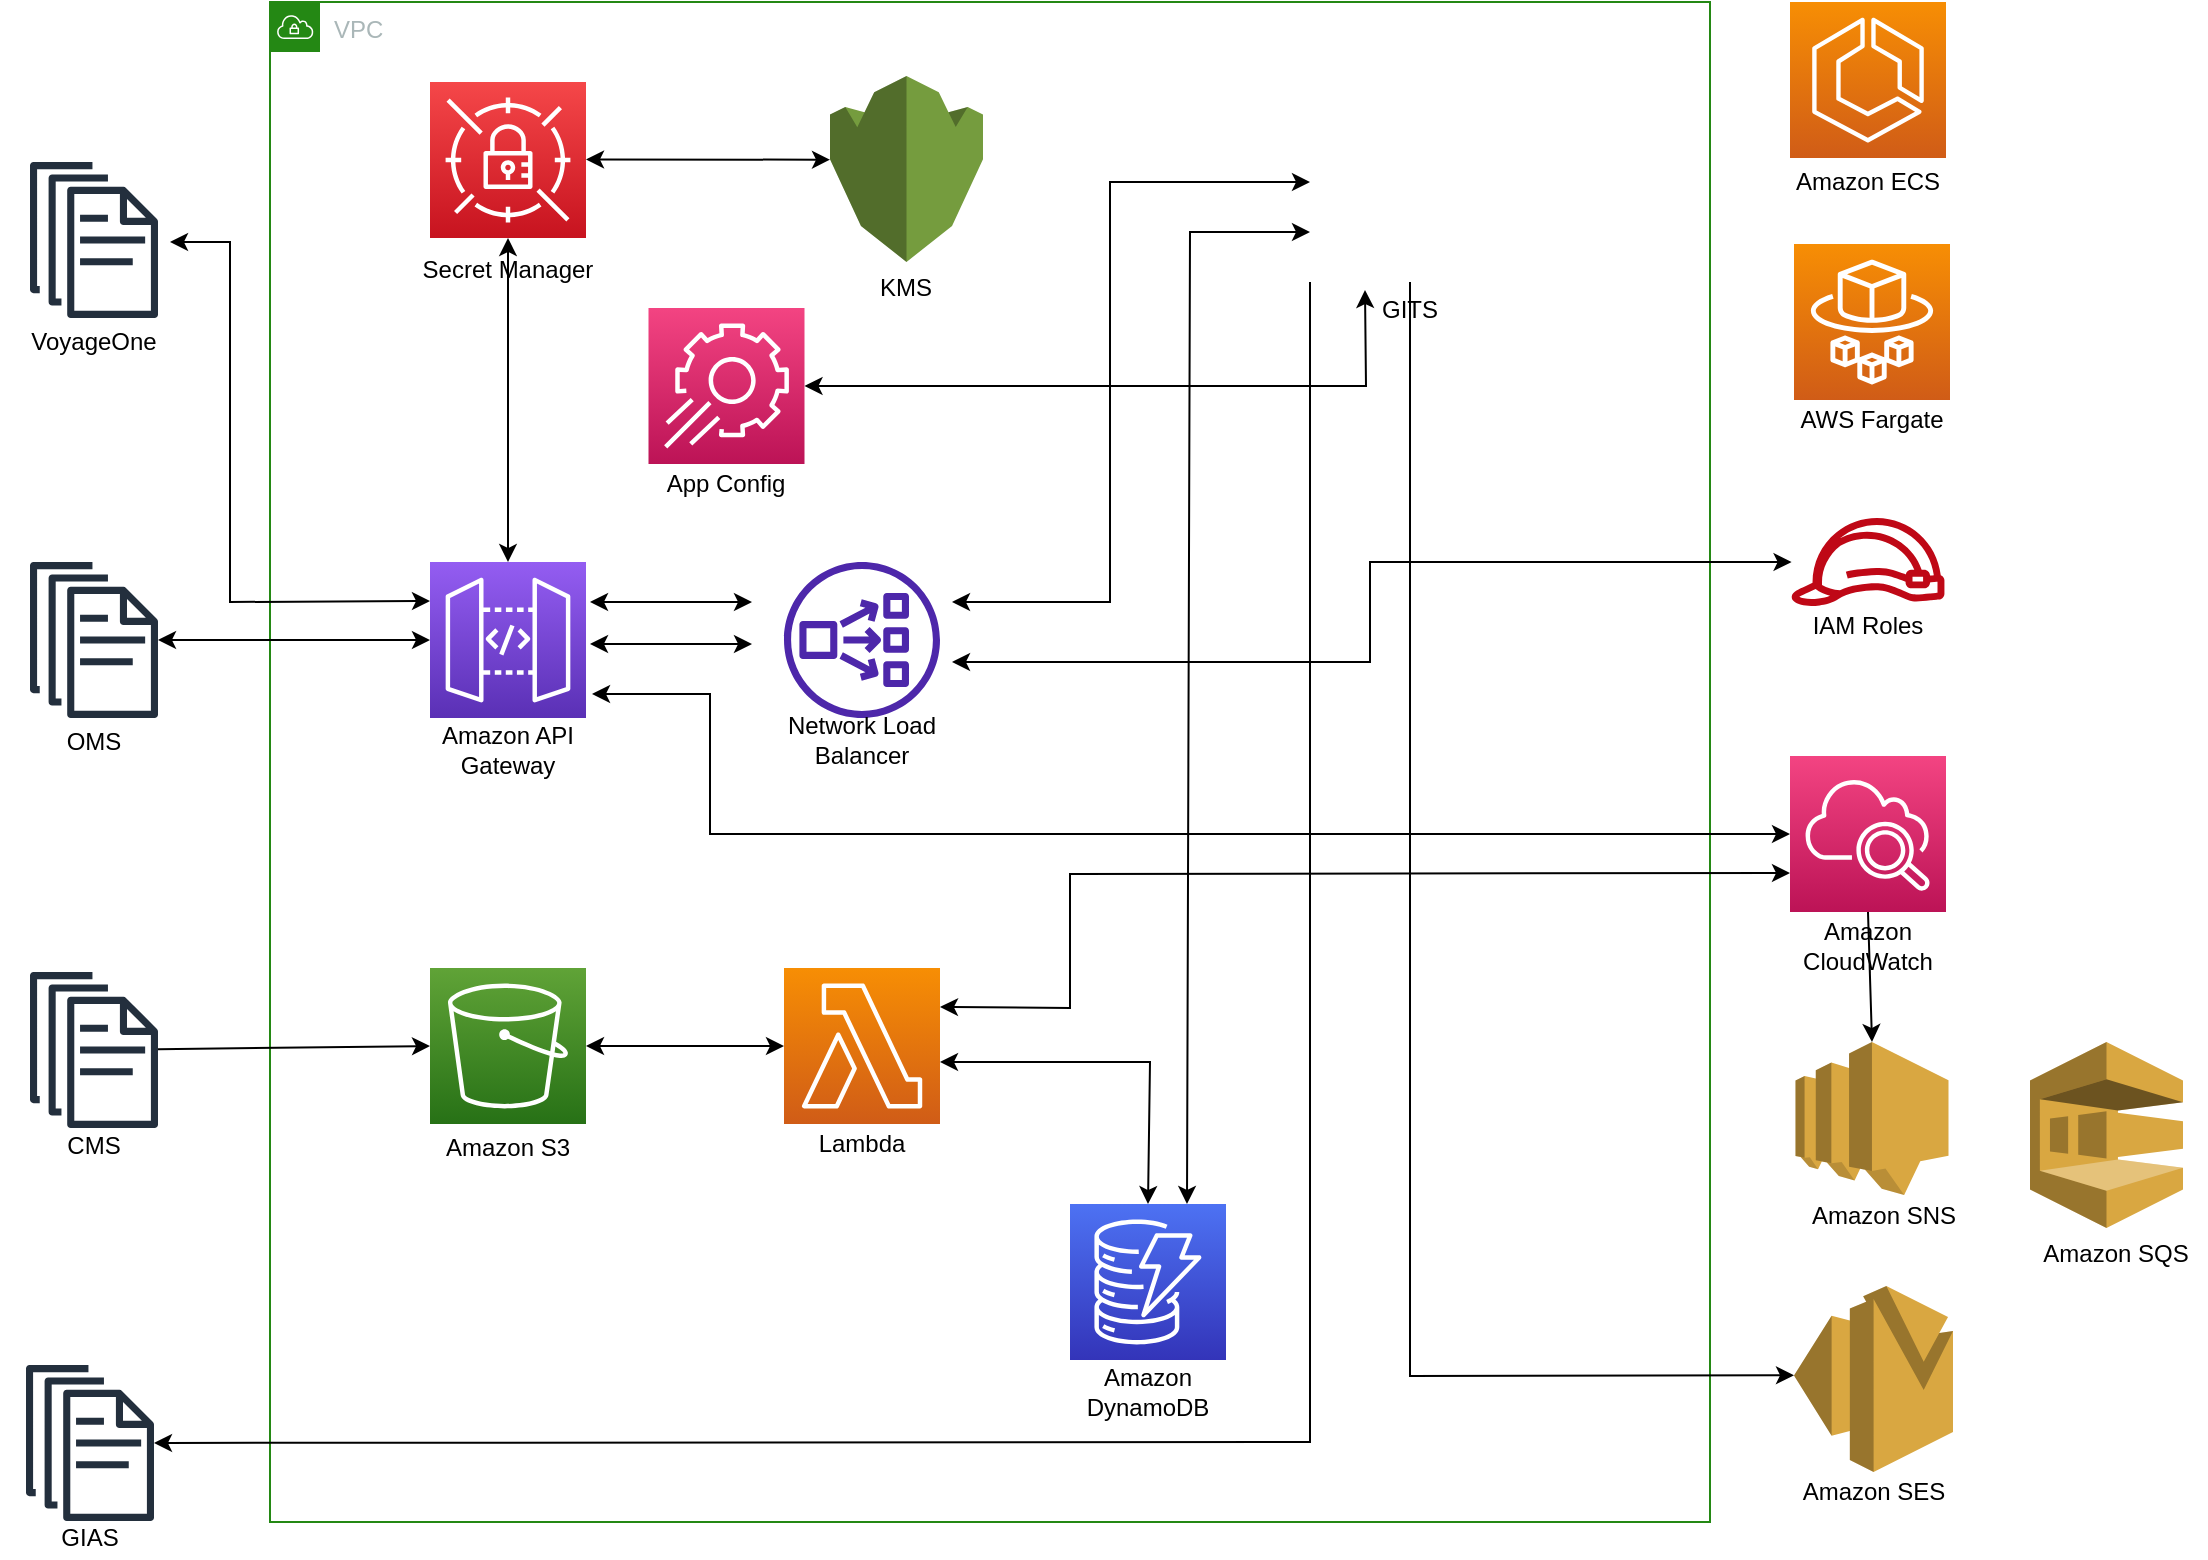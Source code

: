 <mxfile version="20.5.1" type="github" pages="3">
  <diagram id="GOge8KaE7draZ93yZW2G" name="第 1 页">
    <mxGraphModel dx="2272" dy="800" grid="1" gridSize="10" guides="1" tooltips="1" connect="1" arrows="1" fold="1" page="1" pageScale="1" pageWidth="850" pageHeight="1100" math="0" shadow="0">
      <root>
        <mxCell id="0" />
        <mxCell id="1" parent="0" />
        <mxCell id="2iRC5-7iKpfMeXqLxetu-1" value="VPC" style="points=[[0,0],[0.25,0],[0.5,0],[0.75,0],[1,0],[1,0.25],[1,0.5],[1,0.75],[1,1],[0.75,1],[0.5,1],[0.25,1],[0,1],[0,0.75],[0,0.5],[0,0.25]];outlineConnect=0;gradientColor=none;html=1;whiteSpace=wrap;fontSize=12;fontStyle=0;container=1;pointerEvents=0;collapsible=0;recursiveResize=0;shape=mxgraph.aws4.group;grIcon=mxgraph.aws4.group_vpc;strokeColor=#248814;fillColor=none;verticalAlign=top;align=left;spacingLeft=30;fontColor=#AAB7B8;dashed=0;" parent="1" vertex="1">
          <mxGeometry x="120" y="160" width="720" height="760" as="geometry" />
        </mxCell>
        <mxCell id="2iRC5-7iKpfMeXqLxetu-4" value="" style="sketch=0;points=[[0,0,0],[0.25,0,0],[0.5,0,0],[0.75,0,0],[1,0,0],[0,1,0],[0.25,1,0],[0.5,1,0],[0.75,1,0],[1,1,0],[0,0.25,0],[0,0.5,0],[0,0.75,0],[1,0.25,0],[1,0.5,0],[1,0.75,0]];outlineConnect=0;fontColor=#232F3E;gradientColor=#F54749;gradientDirection=north;fillColor=#C7131F;strokeColor=#ffffff;dashed=0;verticalLabelPosition=bottom;verticalAlign=top;align=center;html=1;fontSize=12;fontStyle=0;aspect=fixed;shape=mxgraph.aws4.resourceIcon;resIcon=mxgraph.aws4.secrets_manager;" parent="2iRC5-7iKpfMeXqLxetu-1" vertex="1">
          <mxGeometry x="80" y="40" width="78" height="78" as="geometry" />
        </mxCell>
        <mxCell id="2iRC5-7iKpfMeXqLxetu-5" value="Secret Manager" style="whiteSpace=wrap;html=1;fillColor=none;strokeColor=none;" parent="2iRC5-7iKpfMeXqLxetu-1" vertex="1">
          <mxGeometry x="74" y="124" width="90" height="20" as="geometry" />
        </mxCell>
        <mxCell id="2iRC5-7iKpfMeXqLxetu-6" value="" style="sketch=0;points=[[0,0,0],[0.25,0,0],[0.5,0,0],[0.75,0,0],[1,0,0],[0,1,0],[0.25,1,0],[0.5,1,0],[0.75,1,0],[1,1,0],[0,0.25,0],[0,0.5,0],[0,0.75,0],[1,0.25,0],[1,0.5,0],[1,0.75,0]];outlineConnect=0;fontColor=#232F3E;gradientColor=#60A337;gradientDirection=north;fillColor=#277116;strokeColor=#ffffff;dashed=0;verticalLabelPosition=bottom;verticalAlign=top;align=center;html=1;fontSize=12;fontStyle=0;aspect=fixed;shape=mxgraph.aws4.resourceIcon;resIcon=mxgraph.aws4.s3;" parent="2iRC5-7iKpfMeXqLxetu-1" vertex="1">
          <mxGeometry x="80" y="483" width="78" height="78" as="geometry" />
        </mxCell>
        <mxCell id="2iRC5-7iKpfMeXqLxetu-7" value="Amazon S3" style="whiteSpace=wrap;html=1;fillColor=none;strokeColor=none;" parent="2iRC5-7iKpfMeXqLxetu-1" vertex="1">
          <mxGeometry x="74" y="563" width="90" height="20" as="geometry" />
        </mxCell>
        <mxCell id="2iRC5-7iKpfMeXqLxetu-8" value="" style="sketch=0;points=[[0,0,0],[0.25,0,0],[0.5,0,0],[0.75,0,0],[1,0,0],[0,1,0],[0.25,1,0],[0.5,1,0],[0.75,1,0],[1,1,0],[0,0.25,0],[0,0.5,0],[0,0.75,0],[1,0.25,0],[1,0.5,0],[1,0.75,0]];outlineConnect=0;fontColor=#232F3E;gradientColor=#945DF2;gradientDirection=north;fillColor=#5A30B5;strokeColor=#ffffff;dashed=0;verticalLabelPosition=bottom;verticalAlign=top;align=center;html=1;fontSize=12;fontStyle=0;aspect=fixed;shape=mxgraph.aws4.resourceIcon;resIcon=mxgraph.aws4.api_gateway;" parent="2iRC5-7iKpfMeXqLxetu-1" vertex="1">
          <mxGeometry x="80" y="280" width="78" height="78" as="geometry" />
        </mxCell>
        <mxCell id="2iRC5-7iKpfMeXqLxetu-9" value="Amazon API&lt;br&gt;Gateway" style="whiteSpace=wrap;html=1;fillColor=none;strokeColor=none;" parent="2iRC5-7iKpfMeXqLxetu-1" vertex="1">
          <mxGeometry x="74" y="358" width="90" height="32" as="geometry" />
        </mxCell>
        <mxCell id="2iRC5-7iKpfMeXqLxetu-10" value="" style="sketch=0;outlineConnect=0;fontColor=#232F3E;gradientColor=none;fillColor=#4D27AA;strokeColor=none;dashed=0;verticalLabelPosition=bottom;verticalAlign=top;align=center;html=1;fontSize=12;fontStyle=0;aspect=fixed;pointerEvents=1;shape=mxgraph.aws4.network_load_balancer;" parent="2iRC5-7iKpfMeXqLxetu-1" vertex="1">
          <mxGeometry x="257" y="280" width="78" height="78" as="geometry" />
        </mxCell>
        <mxCell id="2iRC5-7iKpfMeXqLxetu-16" value="KMS" style="whiteSpace=wrap;html=1;fillColor=none;strokeColor=none;" parent="2iRC5-7iKpfMeXqLxetu-1" vertex="1">
          <mxGeometry x="273.25" y="133" width="90" height="20" as="geometry" />
        </mxCell>
        <mxCell id="2iRC5-7iKpfMeXqLxetu-24" value="" style="sketch=0;points=[[0,0,0],[0.25,0,0],[0.5,0,0],[0.75,0,0],[1,0,0],[0,1,0],[0.25,1,0],[0.5,1,0],[0.75,1,0],[1,1,0],[0,0.25,0],[0,0.5,0],[0,0.75,0],[1,0.25,0],[1,0.5,0],[1,0.75,0]];outlineConnect=0;fontColor=#232F3E;gradientColor=#4D72F3;gradientDirection=north;fillColor=#3334B9;strokeColor=#ffffff;dashed=0;verticalLabelPosition=bottom;verticalAlign=top;align=center;html=1;fontSize=12;fontStyle=0;aspect=fixed;shape=mxgraph.aws4.resourceIcon;resIcon=mxgraph.aws4.dynamodb;" parent="2iRC5-7iKpfMeXqLxetu-1" vertex="1">
          <mxGeometry x="400" y="601" width="78" height="78" as="geometry" />
        </mxCell>
        <mxCell id="2iRC5-7iKpfMeXqLxetu-25" value="" style="shape=image;html=1;verticalAlign=top;verticalLabelPosition=bottom;labelBackgroundColor=#ffffff;imageAspect=0;aspect=fixed;image=https://cdn0.iconfinder.com/data/icons/social-media-2104/24/social_media_social_media_logo_docker-128.png;fillColor=none;" parent="2iRC5-7iKpfMeXqLxetu-1" vertex="1">
          <mxGeometry x="520" y="40" width="100" height="100" as="geometry" />
        </mxCell>
        <mxCell id="2iRC5-7iKpfMeXqLxetu-26" value="" style="sketch=0;points=[[0,0,0],[0.25,0,0],[0.5,0,0],[0.75,0,0],[1,0,0],[0,1,0],[0.25,1,0],[0.5,1,0],[0.75,1,0],[1,1,0],[0,0.25,0],[0,0.5,0],[0,0.75,0],[1,0.25,0],[1,0.5,0],[1,0.75,0]];outlineConnect=0;fontColor=#232F3E;gradientColor=#F78E04;gradientDirection=north;fillColor=#D05C17;strokeColor=#ffffff;dashed=0;verticalLabelPosition=bottom;verticalAlign=top;align=center;html=1;fontSize=12;fontStyle=0;aspect=fixed;shape=mxgraph.aws4.resourceIcon;resIcon=mxgraph.aws4.lambda;" parent="2iRC5-7iKpfMeXqLxetu-1" vertex="1">
          <mxGeometry x="257" y="483" width="78" height="78" as="geometry" />
        </mxCell>
        <mxCell id="2iRC5-7iKpfMeXqLxetu-27" value="Lambda" style="whiteSpace=wrap;html=1;fillColor=none;strokeColor=none;" parent="2iRC5-7iKpfMeXqLxetu-1" vertex="1">
          <mxGeometry x="251" y="561" width="90" height="20" as="geometry" />
        </mxCell>
        <mxCell id="2iRC5-7iKpfMeXqLxetu-28" value="GITS" style="whiteSpace=wrap;html=1;fillColor=none;strokeColor=none;" parent="2iRC5-7iKpfMeXqLxetu-1" vertex="1">
          <mxGeometry x="525" y="144" width="90" height="20" as="geometry" />
        </mxCell>
        <mxCell id="2iRC5-7iKpfMeXqLxetu-31" value="Network Load Balancer" style="whiteSpace=wrap;html=1;fillColor=none;strokeColor=none;" parent="2iRC5-7iKpfMeXqLxetu-1" vertex="1">
          <mxGeometry x="251" y="358" width="90" height="22" as="geometry" />
        </mxCell>
        <mxCell id="2iRC5-7iKpfMeXqLxetu-32" value="Amazon DynamoDB" style="whiteSpace=wrap;html=1;fillColor=none;strokeColor=none;" parent="2iRC5-7iKpfMeXqLxetu-1" vertex="1">
          <mxGeometry x="394" y="679" width="90" height="32" as="geometry" />
        </mxCell>
        <mxCell id="2iRC5-7iKpfMeXqLxetu-51" value="" style="endArrow=classic;startArrow=classic;html=1;rounded=0;entryX=0.5;entryY=0;entryDx=0;entryDy=0;entryPerimeter=0;exitX=0.5;exitY=1;exitDx=0;exitDy=0;exitPerimeter=0;" parent="2iRC5-7iKpfMeXqLxetu-1" source="2iRC5-7iKpfMeXqLxetu-4" target="2iRC5-7iKpfMeXqLxetu-8" edge="1">
          <mxGeometry width="50" height="50" relative="1" as="geometry">
            <mxPoint x="150" y="190" as="sourcePoint" />
            <mxPoint x="286" y="190" as="targetPoint" />
          </mxGeometry>
        </mxCell>
        <mxCell id="2iRC5-7iKpfMeXqLxetu-52" value="" style="endArrow=classic;startArrow=classic;html=1;rounded=0;" parent="2iRC5-7iKpfMeXqLxetu-1" edge="1">
          <mxGeometry width="50" height="50" relative="1" as="geometry">
            <mxPoint x="160" y="300" as="sourcePoint" />
            <mxPoint x="241" y="300" as="targetPoint" />
          </mxGeometry>
        </mxCell>
        <mxCell id="2iRC5-7iKpfMeXqLxetu-54" value="" style="endArrow=classic;startArrow=classic;html=1;rounded=0;entryX=0;entryY=0.45;entryDx=0;entryDy=0;entryPerimeter=0;" parent="2iRC5-7iKpfMeXqLxetu-1" target="2iRC5-7iKpfMeXqLxetu-55" edge="1">
          <mxGeometry width="50" height="50" relative="1" as="geometry">
            <mxPoint x="158" y="78.71" as="sourcePoint" />
            <mxPoint x="257" y="79" as="targetPoint" />
          </mxGeometry>
        </mxCell>
        <mxCell id="2iRC5-7iKpfMeXqLxetu-55" value="" style="outlineConnect=0;dashed=0;verticalLabelPosition=bottom;verticalAlign=top;align=center;html=1;shape=mxgraph.aws3.kms;fillColor=#759C3E;gradientColor=none;" parent="2iRC5-7iKpfMeXqLxetu-1" vertex="1">
          <mxGeometry x="280" y="37" width="76.5" height="93" as="geometry" />
        </mxCell>
        <mxCell id="2iRC5-7iKpfMeXqLxetu-56" value="" style="endArrow=classic;startArrow=classic;html=1;rounded=0;entryX=0;entryY=0.5;entryDx=0;entryDy=0;" parent="2iRC5-7iKpfMeXqLxetu-1" target="2iRC5-7iKpfMeXqLxetu-25" edge="1">
          <mxGeometry width="50" height="50" relative="1" as="geometry">
            <mxPoint x="341" y="300" as="sourcePoint" />
            <mxPoint x="463" y="300.14" as="targetPoint" />
            <Array as="points">
              <mxPoint x="420" y="300" />
              <mxPoint x="420" y="90" />
            </Array>
          </mxGeometry>
        </mxCell>
        <mxCell id="2iRC5-7iKpfMeXqLxetu-58" value="" style="endArrow=classic;startArrow=classic;html=1;rounded=0;" parent="2iRC5-7iKpfMeXqLxetu-1" target="2iRC5-7iKpfMeXqLxetu-11" edge="1">
          <mxGeometry width="50" height="50" relative="1" as="geometry">
            <mxPoint x="341" y="330" as="sourcePoint" />
            <mxPoint x="463" y="330.14" as="targetPoint" />
            <Array as="points">
              <mxPoint x="550" y="330" />
              <mxPoint x="550" y="280" />
            </Array>
          </mxGeometry>
        </mxCell>
        <mxCell id="2iRC5-7iKpfMeXqLxetu-60" value="" style="endArrow=classic;startArrow=classic;html=1;rounded=0;exitX=1;exitY=0.5;exitDx=0;exitDy=0;exitPerimeter=0;" parent="2iRC5-7iKpfMeXqLxetu-1" source="2iRC5-7iKpfMeXqLxetu-6" target="2iRC5-7iKpfMeXqLxetu-26" edge="1">
          <mxGeometry width="50" height="50" relative="1" as="geometry">
            <mxPoint x="170" y="331" as="sourcePoint" />
            <mxPoint x="251" y="331" as="targetPoint" />
          </mxGeometry>
        </mxCell>
        <mxCell id="2iRC5-7iKpfMeXqLxetu-64" value="" style="endArrow=classic;startArrow=classic;html=1;rounded=0;entryX=0.5;entryY=0;entryDx=0;entryDy=0;entryPerimeter=0;" parent="2iRC5-7iKpfMeXqLxetu-1" target="2iRC5-7iKpfMeXqLxetu-24" edge="1">
          <mxGeometry width="50" height="50" relative="1" as="geometry">
            <mxPoint x="335" y="530" as="sourcePoint" />
            <mxPoint x="416.0" y="530" as="targetPoint" />
            <Array as="points">
              <mxPoint x="440" y="530" />
            </Array>
          </mxGeometry>
        </mxCell>
        <mxCell id="2iRC5-7iKpfMeXqLxetu-65" value="" style="endArrow=classic;startArrow=classic;html=1;rounded=0;entryX=0;entryY=0.75;entryDx=0;entryDy=0;exitX=0.75;exitY=0;exitDx=0;exitDy=0;exitPerimeter=0;" parent="2iRC5-7iKpfMeXqLxetu-1" source="2iRC5-7iKpfMeXqLxetu-24" target="2iRC5-7iKpfMeXqLxetu-25" edge="1">
          <mxGeometry width="50" height="50" relative="1" as="geometry">
            <mxPoint x="168" y="88.71" as="sourcePoint" />
            <mxPoint x="290" y="88.85" as="targetPoint" />
            <Array as="points">
              <mxPoint x="460" y="115" />
            </Array>
          </mxGeometry>
        </mxCell>
        <mxCell id="2iRC5-7iKpfMeXqLxetu-69" value="" style="sketch=0;points=[[0,0,0],[0.25,0,0],[0.5,0,0],[0.75,0,0],[1,0,0],[0,1,0],[0.25,1,0],[0.5,1,0],[0.75,1,0],[1,1,0],[0,0.25,0],[0,0.5,0],[0,0.75,0],[1,0.25,0],[1,0.5,0],[1,0.75,0]];points=[[0,0,0],[0.25,0,0],[0.5,0,0],[0.75,0,0],[1,0,0],[0,1,0],[0.25,1,0],[0.5,1,0],[0.75,1,0],[1,1,0],[0,0.25,0],[0,0.5,0],[0,0.75,0],[1,0.25,0],[1,0.5,0],[1,0.75,0]];outlineConnect=0;fontColor=#232F3E;gradientColor=#F34482;gradientDirection=north;fillColor=#BC1356;strokeColor=#ffffff;dashed=0;verticalLabelPosition=bottom;verticalAlign=top;align=center;html=1;fontSize=12;fontStyle=0;aspect=fixed;shape=mxgraph.aws4.resourceIcon;resIcon=mxgraph.aws4.app_config;" parent="2iRC5-7iKpfMeXqLxetu-1" vertex="1">
          <mxGeometry x="189.25" y="153" width="78" height="78" as="geometry" />
        </mxCell>
        <mxCell id="2iRC5-7iKpfMeXqLxetu-70" value="App Config" style="whiteSpace=wrap;html=1;fillColor=none;strokeColor=none;" parent="2iRC5-7iKpfMeXqLxetu-1" vertex="1">
          <mxGeometry x="183.25" y="231" width="90" height="20" as="geometry" />
        </mxCell>
        <mxCell id="2iRC5-7iKpfMeXqLxetu-72" value="" style="endArrow=classic;startArrow=classic;html=1;rounded=0;exitX=1;exitY=0.5;exitDx=0;exitDy=0;exitPerimeter=0;entryX=0.25;entryY=0;entryDx=0;entryDy=0;" parent="2iRC5-7iKpfMeXqLxetu-1" source="2iRC5-7iKpfMeXqLxetu-69" target="2iRC5-7iKpfMeXqLxetu-28" edge="1">
          <mxGeometry width="50" height="50" relative="1" as="geometry">
            <mxPoint x="500" y="340" as="sourcePoint" />
            <mxPoint x="550" y="290" as="targetPoint" />
            <Array as="points">
              <mxPoint x="548" y="192" />
            </Array>
          </mxGeometry>
        </mxCell>
        <mxCell id="2iRC5-7iKpfMeXqLxetu-11" value="" style="sketch=0;outlineConnect=0;fontColor=#232F3E;gradientColor=none;fillColor=#BF0816;strokeColor=none;dashed=0;verticalLabelPosition=bottom;verticalAlign=top;align=center;html=1;fontSize=12;fontStyle=0;aspect=fixed;pointerEvents=1;shape=mxgraph.aws4.role;" parent="1" vertex="1">
          <mxGeometry x="880" y="418" width="78" height="44" as="geometry" />
        </mxCell>
        <mxCell id="2iRC5-7iKpfMeXqLxetu-13" value="" style="sketch=0;points=[[0,0,0],[0.25,0,0],[0.5,0,0],[0.75,0,0],[1,0,0],[0,1,0],[0.25,1,0],[0.5,1,0],[0.75,1,0],[1,1,0],[0,0.25,0],[0,0.5,0],[0,0.75,0],[1,0.25,0],[1,0.5,0],[1,0.75,0]];points=[[0,0,0],[0.25,0,0],[0.5,0,0],[0.75,0,0],[1,0,0],[0,1,0],[0.25,1,0],[0.5,1,0],[0.75,1,0],[1,1,0],[0,0.25,0],[0,0.5,0],[0,0.75,0],[1,0.25,0],[1,0.5,0],[1,0.75,0]];outlineConnect=0;fontColor=#232F3E;gradientColor=#F34482;gradientDirection=north;fillColor=#BC1356;strokeColor=#ffffff;dashed=0;verticalLabelPosition=bottom;verticalAlign=top;align=center;html=1;fontSize=12;fontStyle=0;aspect=fixed;shape=mxgraph.aws4.resourceIcon;resIcon=mxgraph.aws4.cloudwatch_2;" parent="1" vertex="1">
          <mxGeometry x="880" y="537" width="78" height="78" as="geometry" />
        </mxCell>
        <mxCell id="2iRC5-7iKpfMeXqLxetu-18" value="" style="sketch=0;points=[[0,0,0],[0.25,0,0],[0.5,0,0],[0.75,0,0],[1,0,0],[0,1,0],[0.25,1,0],[0.5,1,0],[0.75,1,0],[1,1,0],[0,0.25,0],[0,0.5,0],[0,0.75,0],[1,0.25,0],[1,0.5,0],[1,0.75,0]];outlineConnect=0;fontColor=#232F3E;gradientColor=#F78E04;gradientDirection=north;fillColor=#D05C17;strokeColor=#ffffff;dashed=0;verticalLabelPosition=bottom;verticalAlign=top;align=center;html=1;fontSize=12;fontStyle=0;aspect=fixed;shape=mxgraph.aws4.resourceIcon;resIcon=mxgraph.aws4.ecs;" parent="1" vertex="1">
          <mxGeometry x="880" y="160" width="78" height="78" as="geometry" />
        </mxCell>
        <mxCell id="2iRC5-7iKpfMeXqLxetu-19" value="Amazon ECS" style="whiteSpace=wrap;html=1;fillColor=none;strokeColor=none;" parent="1" vertex="1">
          <mxGeometry x="874" y="240" width="90" height="20" as="geometry" />
        </mxCell>
        <mxCell id="2iRC5-7iKpfMeXqLxetu-20" value="" style="sketch=0;points=[[0,0,0],[0.25,0,0],[0.5,0,0],[0.75,0,0],[1,0,0],[0,1,0],[0.25,1,0],[0.5,1,0],[0.75,1,0],[1,1,0],[0,0.25,0],[0,0.5,0],[0,0.75,0],[1,0.25,0],[1,0.5,0],[1,0.75,0]];outlineConnect=0;fontColor=#232F3E;gradientColor=#F78E04;gradientDirection=north;fillColor=#D05C17;strokeColor=#ffffff;dashed=0;verticalLabelPosition=bottom;verticalAlign=top;align=center;html=1;fontSize=12;fontStyle=0;aspect=fixed;shape=mxgraph.aws4.resourceIcon;resIcon=mxgraph.aws4.fargate;" parent="1" vertex="1">
          <mxGeometry x="882" y="281" width="78" height="78" as="geometry" />
        </mxCell>
        <mxCell id="2iRC5-7iKpfMeXqLxetu-21" value="AWS Fargate" style="whiteSpace=wrap;html=1;fillColor=none;strokeColor=none;" parent="1" vertex="1">
          <mxGeometry x="876" y="359" width="90" height="20" as="geometry" />
        </mxCell>
        <mxCell id="2iRC5-7iKpfMeXqLxetu-22" value="IAM Roles" style="whiteSpace=wrap;html=1;fillColor=none;strokeColor=none;" parent="1" vertex="1">
          <mxGeometry x="874" y="462" width="90" height="20" as="geometry" />
        </mxCell>
        <mxCell id="2iRC5-7iKpfMeXqLxetu-23" value="Amazon CloudWatch" style="whiteSpace=wrap;html=1;fillColor=none;strokeColor=none;" parent="1" vertex="1">
          <mxGeometry x="874" y="617" width="90" height="30" as="geometry" />
        </mxCell>
        <mxCell id="2iRC5-7iKpfMeXqLxetu-29" value="" style="outlineConnect=0;dashed=0;verticalLabelPosition=bottom;verticalAlign=top;align=center;html=1;shape=mxgraph.aws3.ses;fillColor=#D9A741;gradientColor=none;" parent="1" vertex="1">
          <mxGeometry x="882" y="802" width="79.5" height="93" as="geometry" />
        </mxCell>
        <mxCell id="2iRC5-7iKpfMeXqLxetu-30" value="Amazon SES" style="whiteSpace=wrap;html=1;fillColor=none;strokeColor=none;" parent="1" vertex="1">
          <mxGeometry x="876.75" y="895" width="90" height="20" as="geometry" />
        </mxCell>
        <mxCell id="2iRC5-7iKpfMeXqLxetu-33" value="" style="outlineConnect=0;dashed=0;verticalLabelPosition=bottom;verticalAlign=top;align=center;html=1;shape=mxgraph.aws3.sns;fillColor=#D9A741;gradientColor=none;" parent="1" vertex="1">
          <mxGeometry x="882.75" y="680" width="76.5" height="76.5" as="geometry" />
        </mxCell>
        <mxCell id="2iRC5-7iKpfMeXqLxetu-36" value="Amazon SNS" style="whiteSpace=wrap;html=1;fillColor=none;strokeColor=none;" parent="1" vertex="1">
          <mxGeometry x="882" y="756.5" width="90" height="20" as="geometry" />
        </mxCell>
        <mxCell id="2iRC5-7iKpfMeXqLxetu-37" value="" style="outlineConnect=0;dashed=0;verticalLabelPosition=bottom;verticalAlign=top;align=center;html=1;shape=mxgraph.aws3.sqs;fillColor=#D9A741;gradientColor=none;" parent="1" vertex="1">
          <mxGeometry x="1000" y="680" width="76.5" height="93" as="geometry" />
        </mxCell>
        <mxCell id="2iRC5-7iKpfMeXqLxetu-38" value="Amazon SQS" style="whiteSpace=wrap;html=1;fillColor=none;strokeColor=none;" parent="1" vertex="1">
          <mxGeometry x="997.75" y="776" width="90" height="20" as="geometry" />
        </mxCell>
        <mxCell id="2iRC5-7iKpfMeXqLxetu-43" value="" style="sketch=0;outlineConnect=0;fontColor=#232F3E;gradientColor=none;fillColor=#232F3D;strokeColor=none;dashed=0;verticalLabelPosition=bottom;verticalAlign=top;align=center;html=1;fontSize=12;fontStyle=0;aspect=fixed;pointerEvents=1;shape=mxgraph.aws4.documents;" parent="1" vertex="1">
          <mxGeometry y="440" width="64" height="78" as="geometry" />
        </mxCell>
        <mxCell id="2iRC5-7iKpfMeXqLxetu-44" value="" style="sketch=0;outlineConnect=0;fontColor=#232F3E;gradientColor=none;fillColor=#232F3D;strokeColor=none;dashed=0;verticalLabelPosition=bottom;verticalAlign=top;align=center;html=1;fontSize=12;fontStyle=0;aspect=fixed;pointerEvents=1;shape=mxgraph.aws4.documents;" parent="1" vertex="1">
          <mxGeometry y="645" width="64" height="78" as="geometry" />
        </mxCell>
        <mxCell id="2iRC5-7iKpfMeXqLxetu-45" value="" style="sketch=0;outlineConnect=0;fontColor=#232F3E;gradientColor=none;fillColor=#232F3D;strokeColor=none;dashed=0;verticalLabelPosition=bottom;verticalAlign=top;align=center;html=1;fontSize=12;fontStyle=0;aspect=fixed;pointerEvents=1;shape=mxgraph.aws4.documents;" parent="1" vertex="1">
          <mxGeometry y="240" width="64" height="78" as="geometry" />
        </mxCell>
        <mxCell id="2iRC5-7iKpfMeXqLxetu-46" value="VoyageOne" style="whiteSpace=wrap;html=1;fillColor=none;strokeColor=none;" parent="1" vertex="1">
          <mxGeometry x="-13" y="320" width="90" height="20" as="geometry" />
        </mxCell>
        <mxCell id="2iRC5-7iKpfMeXqLxetu-47" value="OMS" style="whiteSpace=wrap;html=1;fillColor=none;strokeColor=none;" parent="1" vertex="1">
          <mxGeometry x="-13" y="520" width="90" height="20" as="geometry" />
        </mxCell>
        <mxCell id="2iRC5-7iKpfMeXqLxetu-48" value="CMS" style="whiteSpace=wrap;html=1;fillColor=none;strokeColor=none;" parent="1" vertex="1">
          <mxGeometry x="-13" y="721.5" width="90" height="20" as="geometry" />
        </mxCell>
        <mxCell id="2iRC5-7iKpfMeXqLxetu-50" value="" style="endArrow=classic;startArrow=classic;html=1;rounded=0;entryX=0;entryY=0.5;entryDx=0;entryDy=0;entryPerimeter=0;" parent="1" source="2iRC5-7iKpfMeXqLxetu-43" target="2iRC5-7iKpfMeXqLxetu-8" edge="1">
          <mxGeometry width="50" height="50" relative="1" as="geometry">
            <mxPoint x="500" y="520" as="sourcePoint" />
            <mxPoint x="550" y="470" as="targetPoint" />
          </mxGeometry>
        </mxCell>
        <mxCell id="2iRC5-7iKpfMeXqLxetu-53" value="" style="endArrow=classic;startArrow=classic;html=1;rounded=0;" parent="1" edge="1">
          <mxGeometry width="50" height="50" relative="1" as="geometry">
            <mxPoint x="280" y="481" as="sourcePoint" />
            <mxPoint x="361" y="481" as="targetPoint" />
          </mxGeometry>
        </mxCell>
        <mxCell id="2iRC5-7iKpfMeXqLxetu-59" value="" style="endArrow=classic;html=1;rounded=0;entryX=0;entryY=0.5;entryDx=0;entryDy=0;entryPerimeter=0;" parent="1" source="2iRC5-7iKpfMeXqLxetu-44" target="2iRC5-7iKpfMeXqLxetu-6" edge="1">
          <mxGeometry width="50" height="50" relative="1" as="geometry">
            <mxPoint x="390" y="620" as="sourcePoint" />
            <mxPoint x="440" y="570" as="targetPoint" />
          </mxGeometry>
        </mxCell>
        <mxCell id="2iRC5-7iKpfMeXqLxetu-61" value="" style="endArrow=classic;startArrow=classic;html=1;rounded=0;entryX=0;entryY=0.5;entryDx=0;entryDy=0;entryPerimeter=0;" parent="1" target="2iRC5-7iKpfMeXqLxetu-13" edge="1">
          <mxGeometry width="50" height="50" relative="1" as="geometry">
            <mxPoint x="281" y="506" as="sourcePoint" />
            <mxPoint x="362" y="506" as="targetPoint" />
            <Array as="points">
              <mxPoint x="340" y="506" />
              <mxPoint x="340" y="576" />
              <mxPoint x="580" y="576" />
            </Array>
          </mxGeometry>
        </mxCell>
        <mxCell id="2iRC5-7iKpfMeXqLxetu-62" value="" style="endArrow=classic;html=1;rounded=0;exitX=0.5;exitY=1;exitDx=0;exitDy=0;entryX=0;entryY=0.48;entryDx=0;entryDy=0;entryPerimeter=0;" parent="1" source="2iRC5-7iKpfMeXqLxetu-25" target="2iRC5-7iKpfMeXqLxetu-29" edge="1">
          <mxGeometry width="50" height="50" relative="1" as="geometry">
            <mxPoint x="690" y="620" as="sourcePoint" />
            <mxPoint x="740" y="570" as="targetPoint" />
            <Array as="points">
              <mxPoint x="690" y="847" />
            </Array>
          </mxGeometry>
        </mxCell>
        <mxCell id="2iRC5-7iKpfMeXqLxetu-63" value="" style="endArrow=classic;startArrow=classic;html=1;rounded=0;entryX=0;entryY=0.75;entryDx=0;entryDy=0;entryPerimeter=0;exitX=1;exitY=0.25;exitDx=0;exitDy=0;exitPerimeter=0;" parent="1" source="2iRC5-7iKpfMeXqLxetu-26" target="2iRC5-7iKpfMeXqLxetu-13" edge="1">
          <mxGeometry width="50" height="50" relative="1" as="geometry">
            <mxPoint x="455" y="690" as="sourcePoint" />
            <mxPoint x="536.0" y="690" as="targetPoint" />
            <Array as="points">
              <mxPoint x="520" y="663" />
              <mxPoint x="520" y="596" />
            </Array>
          </mxGeometry>
        </mxCell>
        <mxCell id="2iRC5-7iKpfMeXqLxetu-66" value="" style="endArrow=classic;startArrow=classic;html=1;rounded=0;entryX=0;entryY=0.25;entryDx=0;entryDy=0;entryPerimeter=0;" parent="1" target="2iRC5-7iKpfMeXqLxetu-8" edge="1">
          <mxGeometry width="50" height="50" relative="1" as="geometry">
            <mxPoint x="70" y="280" as="sourcePoint" />
            <mxPoint x="210" y="489.0" as="targetPoint" />
            <Array as="points">
              <mxPoint x="100" y="280" />
              <mxPoint x="100" y="460" />
            </Array>
          </mxGeometry>
        </mxCell>
        <mxCell id="2iRC5-7iKpfMeXqLxetu-68" value="" style="endArrow=classic;html=1;rounded=0;exitX=0.5;exitY=1;exitDx=0;exitDy=0;exitPerimeter=0;entryX=0.5;entryY=0;entryDx=0;entryDy=0;entryPerimeter=0;" parent="1" source="2iRC5-7iKpfMeXqLxetu-13" target="2iRC5-7iKpfMeXqLxetu-33" edge="1">
          <mxGeometry width="50" height="50" relative="1" as="geometry">
            <mxPoint x="620" y="610" as="sourcePoint" />
            <mxPoint x="670" y="560" as="targetPoint" />
          </mxGeometry>
        </mxCell>
        <mxCell id="lDVuj-ulLX43JEyNoMwQ-6" value="" style="sketch=0;outlineConnect=0;fontColor=#232F3E;gradientColor=none;fillColor=#232F3D;strokeColor=none;dashed=0;verticalLabelPosition=bottom;verticalAlign=top;align=center;html=1;fontSize=12;fontStyle=0;aspect=fixed;pointerEvents=1;shape=mxgraph.aws4.documents;" parent="1" vertex="1">
          <mxGeometry x="-2" y="841.5" width="64" height="78" as="geometry" />
        </mxCell>
        <mxCell id="lDVuj-ulLX43JEyNoMwQ-7" value="GIAS" style="whiteSpace=wrap;html=1;fillColor=none;strokeColor=none;" parent="1" vertex="1">
          <mxGeometry x="-15" y="918" width="90" height="20" as="geometry" />
        </mxCell>
        <mxCell id="lDVuj-ulLX43JEyNoMwQ-10" value="" style="endArrow=classic;html=1;rounded=0;exitX=0;exitY=1;exitDx=0;exitDy=0;" parent="1" source="2iRC5-7iKpfMeXqLxetu-25" target="lDVuj-ulLX43JEyNoMwQ-6" edge="1">
          <mxGeometry width="50" height="50" relative="1" as="geometry">
            <mxPoint x="490" y="640" as="sourcePoint" />
            <mxPoint x="60" y="860" as="targetPoint" />
            <Array as="points">
              <mxPoint x="640" y="880" />
            </Array>
          </mxGeometry>
        </mxCell>
      </root>
    </mxGraphModel>
  </diagram>
  <diagram name="第 2 页 OMS VPC-VPC" id="gmVo2FjLb836rhu8F8Ew">
    <mxGraphModel dx="1422" dy="739" grid="1" gridSize="10" guides="1" tooltips="1" connect="1" arrows="1" fold="1" page="1" pageScale="1" pageWidth="850" pageHeight="1100" math="0" shadow="0">
      <root>
        <mxCell id="eVbWHZ7WbXHMF-Hy8Hw--0" />
        <mxCell id="eVbWHZ7WbXHMF-Hy8Hw--1" parent="eVbWHZ7WbXHMF-Hy8Hw--0" />
        <mxCell id="eVbWHZ7WbXHMF-Hy8Hw--2" value="VPC" style="points=[[0,0],[0.25,0],[0.5,0],[0.75,0],[1,0],[1,0.25],[1,0.5],[1,0.75],[1,1],[0.75,1],[0.5,1],[0.25,1],[0,1],[0,0.75],[0,0.5],[0,0.25]];outlineConnect=0;gradientColor=none;html=1;whiteSpace=wrap;fontSize=12;fontStyle=0;container=1;pointerEvents=0;collapsible=0;recursiveResize=0;shape=mxgraph.aws4.group;grIcon=mxgraph.aws4.group_vpc;strokeColor=#248814;fillColor=none;verticalAlign=top;align=left;spacingLeft=30;fontColor=#AAB7B8;dashed=0;" parent="eVbWHZ7WbXHMF-Hy8Hw--1" vertex="1">
          <mxGeometry x="470" y="160" width="380" height="310" as="geometry" />
        </mxCell>
        <mxCell id="15NJdw2J4pWTsg3hW6I3-18" style="edgeStyle=orthogonalEdgeStyle;rounded=0;orthogonalLoop=1;jettySize=auto;html=1;" parent="eVbWHZ7WbXHMF-Hy8Hw--2" source="eVbWHZ7WbXHMF-Hy8Hw--9" target="eVbWHZ7WbXHMF-Hy8Hw--12" edge="1">
          <mxGeometry relative="1" as="geometry" />
        </mxCell>
        <mxCell id="15NJdw2J4pWTsg3hW6I3-19" style="edgeStyle=orthogonalEdgeStyle;rounded=0;orthogonalLoop=1;jettySize=auto;html=1;entryX=0;entryY=0.5;entryDx=0;entryDy=0;" parent="eVbWHZ7WbXHMF-Hy8Hw--2" source="eVbWHZ7WbXHMF-Hy8Hw--9" target="15NJdw2J4pWTsg3hW6I3-0" edge="1">
          <mxGeometry relative="1" as="geometry" />
        </mxCell>
        <mxCell id="eVbWHZ7WbXHMF-Hy8Hw--9" value="" style="sketch=0;outlineConnect=0;fontColor=#232F3E;gradientColor=none;fillColor=#4D27AA;strokeColor=none;dashed=0;verticalLabelPosition=bottom;verticalAlign=top;align=center;html=1;fontSize=12;fontStyle=0;aspect=fixed;pointerEvents=1;shape=mxgraph.aws4.network_load_balancer;" parent="eVbWHZ7WbXHMF-Hy8Hw--2" vertex="1">
          <mxGeometry x="16" y="103" width="78" height="78" as="geometry" />
        </mxCell>
        <mxCell id="eVbWHZ7WbXHMF-Hy8Hw--12" value="" style="shape=image;html=1;verticalAlign=top;verticalLabelPosition=bottom;labelBackgroundColor=#ffffff;imageAspect=0;aspect=fixed;image=https://cdn0.iconfinder.com/data/icons/social-media-2104/24/social_media_social_media_logo_docker-128.png;fillColor=none;" parent="eVbWHZ7WbXHMF-Hy8Hw--2" vertex="1">
          <mxGeometry x="210" y="10" width="100" height="100" as="geometry" />
        </mxCell>
        <mxCell id="eVbWHZ7WbXHMF-Hy8Hw--15" value="GITS" style="whiteSpace=wrap;html=1;fillColor=none;strokeColor=none;" parent="eVbWHZ7WbXHMF-Hy8Hw--2" vertex="1">
          <mxGeometry x="215" y="114" width="90" height="20" as="geometry" />
        </mxCell>
        <mxCell id="eVbWHZ7WbXHMF-Hy8Hw--16" value="Application Load Balancer" style="whiteSpace=wrap;html=1;fillColor=none;strokeColor=none;" parent="eVbWHZ7WbXHMF-Hy8Hw--2" vertex="1">
          <mxGeometry x="10" y="181" width="90" height="22" as="geometry" />
        </mxCell>
        <mxCell id="15NJdw2J4pWTsg3hW6I3-0" value="" style="shape=image;html=1;verticalAlign=top;verticalLabelPosition=bottom;labelBackgroundColor=#ffffff;imageAspect=0;aspect=fixed;image=https://cdn0.iconfinder.com/data/icons/social-media-2104/24/social_media_social_media_logo_docker-128.png;fillColor=none;" parent="eVbWHZ7WbXHMF-Hy8Hw--2" vertex="1">
          <mxGeometry x="210" y="161" width="100" height="100" as="geometry" />
        </mxCell>
        <mxCell id="15NJdw2J4pWTsg3hW6I3-1" value="GITS" style="whiteSpace=wrap;html=1;fillColor=none;strokeColor=none;" parent="eVbWHZ7WbXHMF-Hy8Hw--2" vertex="1">
          <mxGeometry x="215" y="265" width="90" height="20" as="geometry" />
        </mxCell>
        <mxCell id="z2eJpUL37Bug-ff4MA7_-1" value="&lt;span style=&quot;font-family: docs-Nunito; font-size: 13px; text-align: left; background-color: rgb(255, 242, 204);&quot;&gt;Staging:10.112.198.0/25&lt;/span&gt;" style="whiteSpace=wrap;html=1;fillColor=none;strokeColor=none;" vertex="1" parent="eVbWHZ7WbXHMF-Hy8Hw--2">
          <mxGeometry x="4" y="30" width="136" height="20" as="geometry" />
        </mxCell>
        <mxCell id="15NJdw2J4pWTsg3hW6I3-5" value="VPC" style="points=[[0,0],[0.25,0],[0.5,0],[0.75,0],[1,0],[1,0.25],[1,0.5],[1,0.75],[1,1],[0.75,1],[0.5,1],[0.25,1],[0,1],[0,0.75],[0,0.5],[0,0.25]];outlineConnect=0;gradientColor=none;html=1;whiteSpace=wrap;fontSize=12;fontStyle=0;container=1;pointerEvents=0;collapsible=0;recursiveResize=0;shape=mxgraph.aws4.group;grIcon=mxgraph.aws4.group_vpc;strokeColor=#248814;fillColor=none;verticalAlign=top;align=left;spacingLeft=30;fontColor=#AAB7B8;dashed=0;" parent="eVbWHZ7WbXHMF-Hy8Hw--1" vertex="1">
          <mxGeometry x="20" y="160" width="319" height="310" as="geometry" />
        </mxCell>
        <mxCell id="15NJdw2J4pWTsg3hW6I3-12" value="" style="outlineConnect=0;dashed=0;verticalLabelPosition=bottom;verticalAlign=top;align=center;html=1;shape=mxgraph.aws3.ec2;fillColor=#F58534;gradientColor=none;" parent="15NJdw2J4pWTsg3hW6I3-5" vertex="1">
          <mxGeometry x="51" y="103.5" width="76.5" height="93" as="geometry" />
        </mxCell>
        <mxCell id="15NJdw2J4pWTsg3hW6I3-20" style="edgeStyle=orthogonalEdgeStyle;rounded=0;orthogonalLoop=1;jettySize=auto;html=1;" parent="15NJdw2J4pWTsg3hW6I3-5" source="15NJdw2J4pWTsg3hW6I3-6" target="15NJdw2J4pWTsg3hW6I3-12" edge="1">
          <mxGeometry relative="1" as="geometry" />
        </mxCell>
        <mxCell id="15NJdw2J4pWTsg3hW6I3-6" value="" style="sketch=0;outlineConnect=0;fontColor=#232F3E;gradientColor=none;fillColor=#4D27AA;strokeColor=none;dashed=0;verticalLabelPosition=bottom;verticalAlign=top;align=center;html=1;fontSize=12;fontStyle=0;aspect=fixed;pointerEvents=1;shape=mxgraph.aws4.network_load_balancer;" parent="15NJdw2J4pWTsg3hW6I3-5" vertex="1">
          <mxGeometry x="202" y="111" width="78" height="78" as="geometry" />
        </mxCell>
        <mxCell id="15NJdw2J4pWTsg3hW6I3-9" value="Application Load Balancer" style="whiteSpace=wrap;html=1;fillColor=none;strokeColor=none;" parent="15NJdw2J4pWTsg3hW6I3-5" vertex="1">
          <mxGeometry x="196" y="189" width="90" height="22" as="geometry" />
        </mxCell>
        <mxCell id="15NJdw2J4pWTsg3hW6I3-13" value="OMS" style="whiteSpace=wrap;html=1;fillColor=none;strokeColor=none;" parent="15NJdw2J4pWTsg3hW6I3-5" vertex="1">
          <mxGeometry x="44.25" y="196.5" width="90" height="22" as="geometry" />
        </mxCell>
        <mxCell id="15NJdw2J4pWTsg3hW6I3-15" value="" style="shape=flexArrow;endArrow=classic;startArrow=classic;html=1;rounded=0;exitX=1;exitY=0.5;exitDx=0;exitDy=0;" parent="eVbWHZ7WbXHMF-Hy8Hw--1" source="15NJdw2J4pWTsg3hW6I3-5" target="eVbWHZ7WbXHMF-Hy8Hw--2" edge="1">
          <mxGeometry width="100" height="100" relative="1" as="geometry">
            <mxPoint x="560" y="520" as="sourcePoint" />
            <mxPoint x="660" y="420" as="targetPoint" />
          </mxGeometry>
        </mxCell>
        <mxCell id="z2eJpUL37Bug-ff4MA7_-0" value="http/https" style="whiteSpace=wrap;html=1;fillColor=none;strokeColor=none;" vertex="1" parent="eVbWHZ7WbXHMF-Hy8Hw--1">
          <mxGeometry x="360" y="290" width="90" height="20" as="geometry" />
        </mxCell>
      </root>
    </mxGraphModel>
  </diagram>
  <diagram name="第 3 页 OMS VPC-VPC 的副本" id="hMgSOeD-OX-j_9sYEk-M">
    <mxGraphModel dx="1422" dy="739" grid="1" gridSize="10" guides="1" tooltips="1" connect="1" arrows="1" fold="1" page="1" pageScale="1" pageWidth="850" pageHeight="1100" math="0" shadow="0">
      <root>
        <mxCell id="XZIX2wseOAVZG1W7tFme-0" />
        <mxCell id="XZIX2wseOAVZG1W7tFme-1" parent="XZIX2wseOAVZG1W7tFme-0" />
        <mxCell id="XZIX2wseOAVZG1W7tFme-2" value="VPC" style="points=[[0,0],[0.25,0],[0.5,0],[0.75,0],[1,0],[1,0.25],[1,0.5],[1,0.75],[1,1],[0.75,1],[0.5,1],[0.25,1],[0,1],[0,0.75],[0,0.5],[0,0.25]];outlineConnect=0;gradientColor=none;html=1;whiteSpace=wrap;fontSize=12;fontStyle=0;container=1;pointerEvents=0;collapsible=0;recursiveResize=0;shape=mxgraph.aws4.group;grIcon=mxgraph.aws4.group_vpc;strokeColor=#248814;fillColor=none;verticalAlign=top;align=left;spacingLeft=30;fontColor=#AAB7B8;dashed=0;" vertex="1" parent="XZIX2wseOAVZG1W7tFme-1">
          <mxGeometry x="470" y="160" width="380" height="310" as="geometry" />
        </mxCell>
        <mxCell id="XZIX2wseOAVZG1W7tFme-3" style="edgeStyle=orthogonalEdgeStyle;rounded=0;orthogonalLoop=1;jettySize=auto;html=1;" edge="1" parent="XZIX2wseOAVZG1W7tFme-2" source="XZIX2wseOAVZG1W7tFme-5" target="XZIX2wseOAVZG1W7tFme-6">
          <mxGeometry relative="1" as="geometry" />
        </mxCell>
        <mxCell id="XZIX2wseOAVZG1W7tFme-4" style="edgeStyle=orthogonalEdgeStyle;rounded=0;orthogonalLoop=1;jettySize=auto;html=1;entryX=0;entryY=0.5;entryDx=0;entryDy=0;" edge="1" parent="XZIX2wseOAVZG1W7tFme-2" source="XZIX2wseOAVZG1W7tFme-5" target="XZIX2wseOAVZG1W7tFme-9">
          <mxGeometry relative="1" as="geometry" />
        </mxCell>
        <mxCell id="XZIX2wseOAVZG1W7tFme-5" value="" style="sketch=0;outlineConnect=0;fontColor=#232F3E;gradientColor=none;fillColor=#4D27AA;strokeColor=none;dashed=0;verticalLabelPosition=bottom;verticalAlign=top;align=center;html=1;fontSize=12;fontStyle=0;aspect=fixed;pointerEvents=1;shape=mxgraph.aws4.network_load_balancer;" vertex="1" parent="XZIX2wseOAVZG1W7tFme-2">
          <mxGeometry x="16" y="103" width="78" height="78" as="geometry" />
        </mxCell>
        <mxCell id="XZIX2wseOAVZG1W7tFme-6" value="" style="shape=image;html=1;verticalAlign=top;verticalLabelPosition=bottom;labelBackgroundColor=#ffffff;imageAspect=0;aspect=fixed;image=https://cdn0.iconfinder.com/data/icons/social-media-2104/24/social_media_social_media_logo_docker-128.png;fillColor=none;" vertex="1" parent="XZIX2wseOAVZG1W7tFme-2">
          <mxGeometry x="210" y="10" width="100" height="100" as="geometry" />
        </mxCell>
        <mxCell id="XZIX2wseOAVZG1W7tFme-7" value="GITS" style="whiteSpace=wrap;html=1;fillColor=none;strokeColor=none;" vertex="1" parent="XZIX2wseOAVZG1W7tFme-2">
          <mxGeometry x="215" y="114" width="90" height="20" as="geometry" />
        </mxCell>
        <mxCell id="XZIX2wseOAVZG1W7tFme-8" value="Application Load Balancer" style="whiteSpace=wrap;html=1;fillColor=none;strokeColor=none;" vertex="1" parent="XZIX2wseOAVZG1W7tFme-2">
          <mxGeometry x="10" y="181" width="90" height="22" as="geometry" />
        </mxCell>
        <mxCell id="XZIX2wseOAVZG1W7tFme-9" value="" style="shape=image;html=1;verticalAlign=top;verticalLabelPosition=bottom;labelBackgroundColor=#ffffff;imageAspect=0;aspect=fixed;image=https://cdn0.iconfinder.com/data/icons/social-media-2104/24/social_media_social_media_logo_docker-128.png;fillColor=none;" vertex="1" parent="XZIX2wseOAVZG1W7tFme-2">
          <mxGeometry x="210" y="161" width="100" height="100" as="geometry" />
        </mxCell>
        <mxCell id="XZIX2wseOAVZG1W7tFme-10" value="GITS" style="whiteSpace=wrap;html=1;fillColor=none;strokeColor=none;" vertex="1" parent="XZIX2wseOAVZG1W7tFme-2">
          <mxGeometry x="215" y="265" width="90" height="20" as="geometry" />
        </mxCell>
        <mxCell id="XZIX2wseOAVZG1W7tFme-11" value="&lt;span style=&quot;font-family: docs-Nunito; font-size: 13px; text-align: left; background-color: rgb(255, 242, 204);&quot;&gt;Prod:&lt;/span&gt;&lt;span style=&quot;font-family: docs-Nunito; font-size: 13px; text-align: left; background-color: rgb(255, 242, 204);&quot;&gt;10.112.70.0/25&lt;/span&gt;" style="whiteSpace=wrap;html=1;fillColor=none;strokeColor=none;" vertex="1" parent="XZIX2wseOAVZG1W7tFme-2">
          <mxGeometry x="4" y="30" width="136" height="20" as="geometry" />
        </mxCell>
        <mxCell id="XZIX2wseOAVZG1W7tFme-12" value="VPC" style="points=[[0,0],[0.25,0],[0.5,0],[0.75,0],[1,0],[1,0.25],[1,0.5],[1,0.75],[1,1],[0.75,1],[0.5,1],[0.25,1],[0,1],[0,0.75],[0,0.5],[0,0.25]];outlineConnect=0;gradientColor=none;html=1;whiteSpace=wrap;fontSize=12;fontStyle=0;container=1;pointerEvents=0;collapsible=0;recursiveResize=0;shape=mxgraph.aws4.group;grIcon=mxgraph.aws4.group_vpc;strokeColor=#248814;fillColor=none;verticalAlign=top;align=left;spacingLeft=30;fontColor=#AAB7B8;dashed=0;" vertex="1" parent="XZIX2wseOAVZG1W7tFme-1">
          <mxGeometry x="20" y="160" width="319" height="310" as="geometry" />
        </mxCell>
        <mxCell id="XZIX2wseOAVZG1W7tFme-13" value="" style="outlineConnect=0;dashed=0;verticalLabelPosition=bottom;verticalAlign=top;align=center;html=1;shape=mxgraph.aws3.ec2;fillColor=#F58534;gradientColor=none;" vertex="1" parent="XZIX2wseOAVZG1W7tFme-12">
          <mxGeometry x="51" y="103.5" width="76.5" height="93" as="geometry" />
        </mxCell>
        <mxCell id="XZIX2wseOAVZG1W7tFme-14" style="edgeStyle=orthogonalEdgeStyle;rounded=0;orthogonalLoop=1;jettySize=auto;html=1;" edge="1" parent="XZIX2wseOAVZG1W7tFme-12" source="XZIX2wseOAVZG1W7tFme-15" target="XZIX2wseOAVZG1W7tFme-13">
          <mxGeometry relative="1" as="geometry" />
        </mxCell>
        <mxCell id="XZIX2wseOAVZG1W7tFme-15" value="" style="sketch=0;outlineConnect=0;fontColor=#232F3E;gradientColor=none;fillColor=#4D27AA;strokeColor=none;dashed=0;verticalLabelPosition=bottom;verticalAlign=top;align=center;html=1;fontSize=12;fontStyle=0;aspect=fixed;pointerEvents=1;shape=mxgraph.aws4.network_load_balancer;" vertex="1" parent="XZIX2wseOAVZG1W7tFme-12">
          <mxGeometry x="202" y="111" width="78" height="78" as="geometry" />
        </mxCell>
        <mxCell id="XZIX2wseOAVZG1W7tFme-16" value="Application Load Balancer" style="whiteSpace=wrap;html=1;fillColor=none;strokeColor=none;" vertex="1" parent="XZIX2wseOAVZG1W7tFme-12">
          <mxGeometry x="196" y="189" width="90" height="22" as="geometry" />
        </mxCell>
        <mxCell id="XZIX2wseOAVZG1W7tFme-17" value="OMS" style="whiteSpace=wrap;html=1;fillColor=none;strokeColor=none;" vertex="1" parent="XZIX2wseOAVZG1W7tFme-12">
          <mxGeometry x="44.25" y="196.5" width="90" height="22" as="geometry" />
        </mxCell>
        <mxCell id="XZIX2wseOAVZG1W7tFme-18" value="" style="shape=flexArrow;endArrow=classic;startArrow=classic;html=1;rounded=0;exitX=1;exitY=0.5;exitDx=0;exitDy=0;" edge="1" parent="XZIX2wseOAVZG1W7tFme-1" source="XZIX2wseOAVZG1W7tFme-12" target="XZIX2wseOAVZG1W7tFme-2">
          <mxGeometry width="100" height="100" relative="1" as="geometry">
            <mxPoint x="560" y="520" as="sourcePoint" />
            <mxPoint x="660" y="420" as="targetPoint" />
          </mxGeometry>
        </mxCell>
        <mxCell id="XZIX2wseOAVZG1W7tFme-19" value="http/https" style="whiteSpace=wrap;html=1;fillColor=none;strokeColor=none;" vertex="1" parent="XZIX2wseOAVZG1W7tFme-1">
          <mxGeometry x="360" y="290" width="90" height="20" as="geometry" />
        </mxCell>
      </root>
    </mxGraphModel>
  </diagram>
</mxfile>
